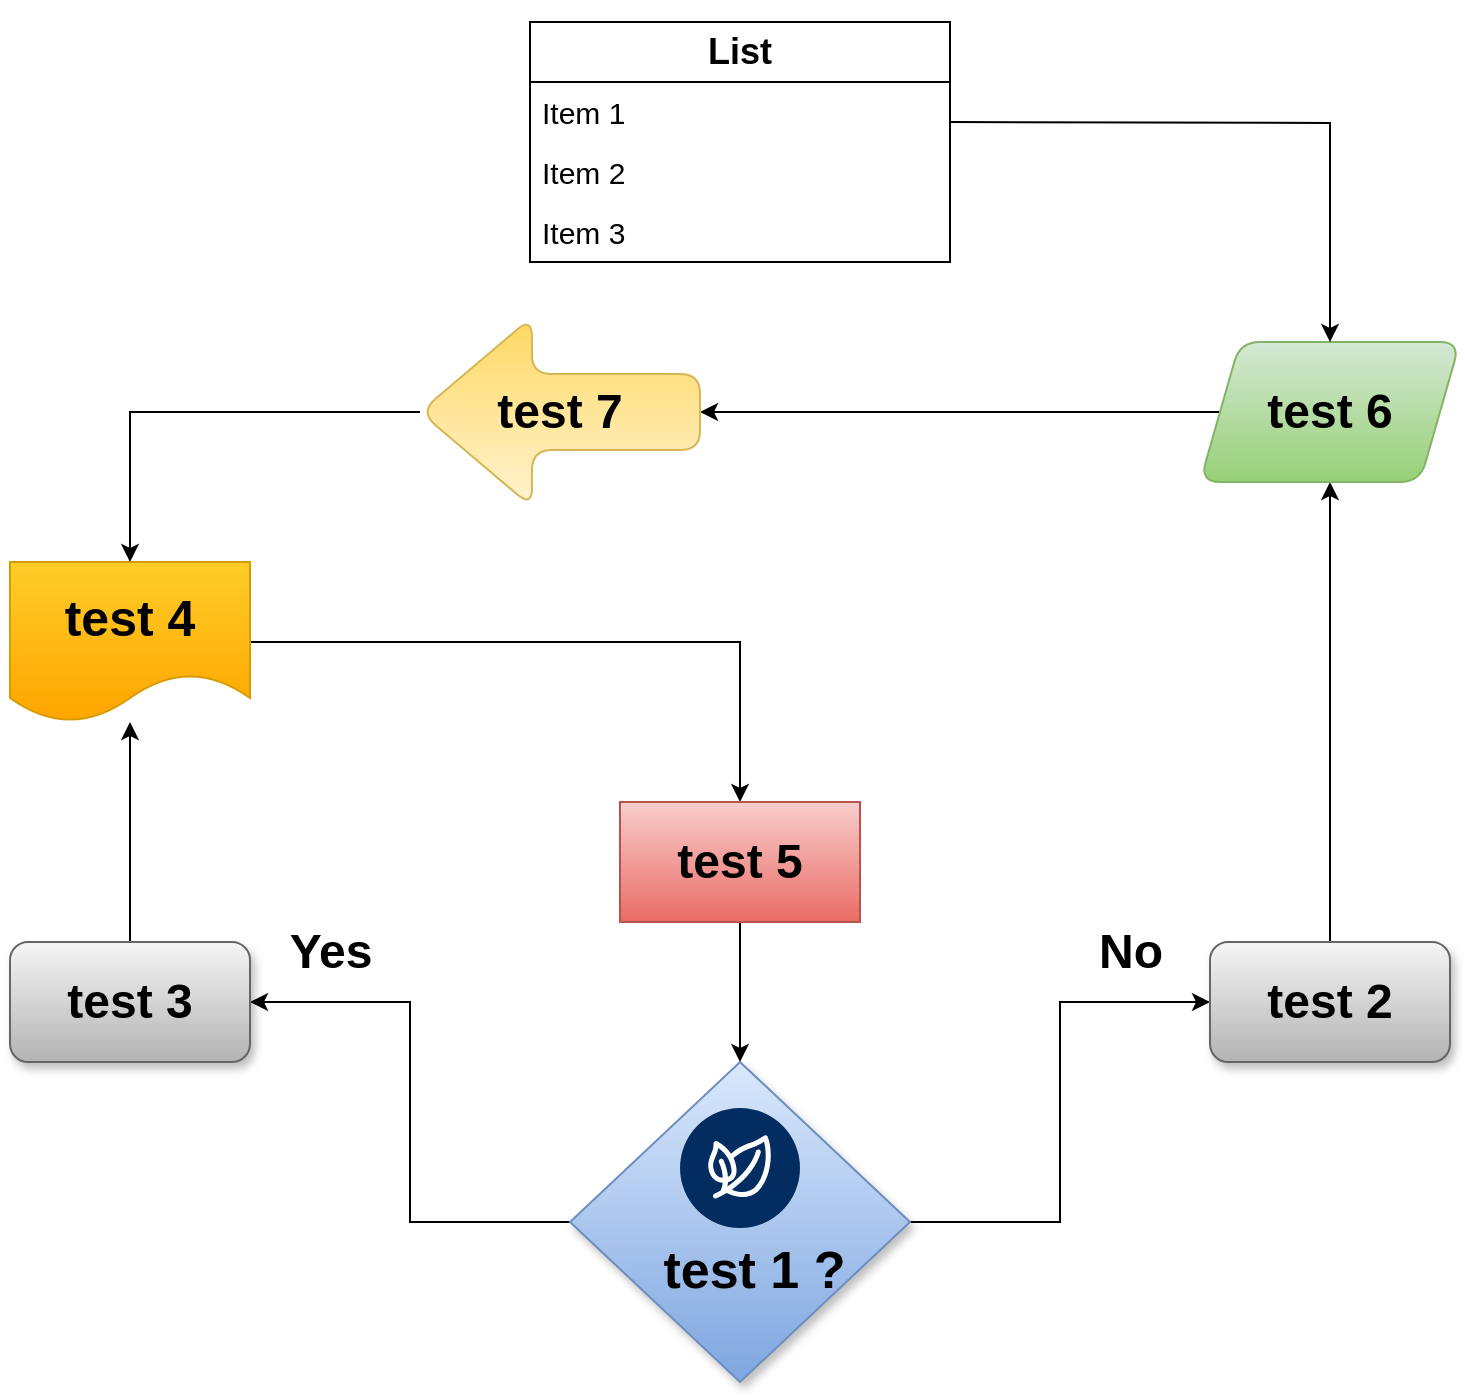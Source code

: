<mxfile version="24.7.16">
  <diagram name="Page-1" id="1PLIL5Y-MFdU3Cct5RWt">
    <mxGraphModel dx="1134" dy="671" grid="1" gridSize="10" guides="1" tooltips="1" connect="1" arrows="1" fold="1" page="1" pageScale="1" pageWidth="850" pageHeight="1100" background="none" math="0" shadow="0">
      <root>
        <mxCell id="0" />
        <mxCell id="1" parent="0" />
        <mxCell id="vlEwGTKbGPIHOf4OsBO5-5" value="" style="edgeStyle=orthogonalEdgeStyle;rounded=0;orthogonalLoop=1;jettySize=auto;html=1;labelBackgroundColor=none;fontColor=default;" edge="1" parent="1">
          <mxGeometry relative="1" as="geometry">
            <mxPoint x="660" y="340" as="sourcePoint" />
            <mxPoint x="660" y="340" as="targetPoint" />
          </mxGeometry>
        </mxCell>
        <mxCell id="vlEwGTKbGPIHOf4OsBO5-23" value="" style="edgeStyle=orthogonalEdgeStyle;rounded=0;orthogonalLoop=1;jettySize=auto;html=1;labelBackgroundColor=none;fontColor=default;" edge="1" parent="1" source="vlEwGTKbGPIHOf4OsBO5-21" target="vlEwGTKbGPIHOf4OsBO5-22">
          <mxGeometry relative="1" as="geometry" />
        </mxCell>
        <mxCell id="vlEwGTKbGPIHOf4OsBO5-25" value="" style="edgeStyle=orthogonalEdgeStyle;rounded=0;orthogonalLoop=1;jettySize=auto;html=1;labelBackgroundColor=none;fontColor=default;" edge="1" parent="1" source="vlEwGTKbGPIHOf4OsBO5-21" target="vlEwGTKbGPIHOf4OsBO5-24">
          <mxGeometry relative="1" as="geometry" />
        </mxCell>
        <mxCell id="vlEwGTKbGPIHOf4OsBO5-21" value="&lt;h1 style=&quot;&quot;&gt;&lt;font face=&quot;Helvetica&quot; style=&quot;font-size: 26px;&quot;&gt;&lt;br&gt;&lt;/font&gt;&lt;/h1&gt;&lt;h1 style=&quot;&quot;&gt;&lt;font face=&quot;Helvetica&quot; style=&quot;font-size: 26px;&quot;&gt;&amp;nbsp; test 1 ?&lt;/font&gt;&lt;/h1&gt;" style="rhombus;whiteSpace=wrap;html=1;labelBackgroundColor=none;fillColor=#dae8fc;strokeColor=#6c8ebf;gradientColor=#7ea6e0;shadow=1;" vertex="1" parent="1">
          <mxGeometry x="360" y="840" width="170" height="160" as="geometry" />
        </mxCell>
        <mxCell id="vlEwGTKbGPIHOf4OsBO5-37" value="" style="edgeStyle=orthogonalEdgeStyle;rounded=0;orthogonalLoop=1;jettySize=auto;html=1;" edge="1" parent="1" source="vlEwGTKbGPIHOf4OsBO5-22" target="vlEwGTKbGPIHOf4OsBO5-36">
          <mxGeometry relative="1" as="geometry" />
        </mxCell>
        <mxCell id="vlEwGTKbGPIHOf4OsBO5-22" value="&lt;h1&gt;test 2&lt;/h1&gt;" style="rounded=1;whiteSpace=wrap;html=1;labelBackgroundColor=none;fillColor=#f5f5f5;gradientColor=#b3b3b3;strokeColor=#666666;shadow=1;" vertex="1" parent="1">
          <mxGeometry x="680" y="780" width="120" height="60" as="geometry" />
        </mxCell>
        <mxCell id="vlEwGTKbGPIHOf4OsBO5-30" value="" style="edgeStyle=orthogonalEdgeStyle;rounded=0;orthogonalLoop=1;jettySize=auto;html=1;" edge="1" parent="1" source="vlEwGTKbGPIHOf4OsBO5-24" target="vlEwGTKbGPIHOf4OsBO5-29">
          <mxGeometry relative="1" as="geometry" />
        </mxCell>
        <mxCell id="vlEwGTKbGPIHOf4OsBO5-24" value="&lt;h1&gt;test 3&lt;/h1&gt;" style="rounded=1;whiteSpace=wrap;html=1;labelBackgroundColor=none;fillColor=#f5f5f5;gradientColor=#b3b3b3;strokeColor=#666666;shadow=1;" vertex="1" parent="1">
          <mxGeometry x="80" y="780" width="120" height="60" as="geometry" />
        </mxCell>
        <mxCell id="vlEwGTKbGPIHOf4OsBO5-27" value="&lt;h1&gt;Yes&lt;/h1&gt;" style="text;html=1;align=center;verticalAlign=middle;resizable=0;points=[];autosize=1;strokeColor=none;fillColor=none;" vertex="1" parent="1">
          <mxGeometry x="210" y="750" width="60" height="70" as="geometry" />
        </mxCell>
        <mxCell id="vlEwGTKbGPIHOf4OsBO5-28" value="&lt;h1&gt;No&lt;/h1&gt;" style="text;html=1;align=center;verticalAlign=middle;resizable=0;points=[];autosize=1;strokeColor=none;fillColor=none;" vertex="1" parent="1">
          <mxGeometry x="610" y="750" width="60" height="70" as="geometry" />
        </mxCell>
        <mxCell id="vlEwGTKbGPIHOf4OsBO5-31" style="edgeStyle=orthogonalEdgeStyle;rounded=0;orthogonalLoop=1;jettySize=auto;html=1;" edge="1" parent="1" source="vlEwGTKbGPIHOf4OsBO5-29" target="vlEwGTKbGPIHOf4OsBO5-32">
          <mxGeometry relative="1" as="geometry">
            <mxPoint x="290" y="630" as="targetPoint" />
          </mxGeometry>
        </mxCell>
        <mxCell id="vlEwGTKbGPIHOf4OsBO5-29" value="&lt;h1&gt;&lt;font style=&quot;font-size: 25px;&quot;&gt;test 4&lt;/font&gt;&lt;/h1&gt;" style="shape=document;whiteSpace=wrap;html=1;boundedLbl=1;rounded=1;labelBackgroundColor=none;fillColor=#ffcd28;gradientColor=#ffa500;strokeColor=#d79b00;" vertex="1" parent="1">
          <mxGeometry x="80" y="590" width="120" height="80" as="geometry" />
        </mxCell>
        <mxCell id="vlEwGTKbGPIHOf4OsBO5-34" value="" style="edgeStyle=orthogonalEdgeStyle;rounded=0;orthogonalLoop=1;jettySize=auto;html=1;" edge="1" parent="1" source="vlEwGTKbGPIHOf4OsBO5-32" target="vlEwGTKbGPIHOf4OsBO5-21">
          <mxGeometry relative="1" as="geometry" />
        </mxCell>
        <mxCell id="vlEwGTKbGPIHOf4OsBO5-32" value="&lt;h1&gt;test 5&lt;/h1&gt;" style="rounded=0;whiteSpace=wrap;html=1;fillColor=#f8cecc;gradientColor=#ea6b66;strokeColor=#b85450;" vertex="1" parent="1">
          <mxGeometry x="385" y="710" width="120" height="60" as="geometry" />
        </mxCell>
        <mxCell id="vlEwGTKbGPIHOf4OsBO5-39" value="" style="edgeStyle=orthogonalEdgeStyle;rounded=0;orthogonalLoop=1;jettySize=auto;html=1;" edge="1" parent="1" source="vlEwGTKbGPIHOf4OsBO5-36" target="vlEwGTKbGPIHOf4OsBO5-38">
          <mxGeometry relative="1" as="geometry" />
        </mxCell>
        <mxCell id="vlEwGTKbGPIHOf4OsBO5-36" value="&lt;h1&gt;test 6&lt;/h1&gt;" style="shape=parallelogram;perimeter=parallelogramPerimeter;whiteSpace=wrap;html=1;fixedSize=1;rounded=1;labelBackgroundColor=none;fillColor=#d5e8d4;gradientColor=#97d077;strokeColor=#82b366;" vertex="1" parent="1">
          <mxGeometry x="675" y="480" width="130" height="70" as="geometry" />
        </mxCell>
        <mxCell id="vlEwGTKbGPIHOf4OsBO5-40" style="edgeStyle=orthogonalEdgeStyle;rounded=0;orthogonalLoop=1;jettySize=auto;html=1;entryX=0.5;entryY=0;entryDx=0;entryDy=0;" edge="1" parent="1" source="vlEwGTKbGPIHOf4OsBO5-38" target="vlEwGTKbGPIHOf4OsBO5-29">
          <mxGeometry relative="1" as="geometry">
            <mxPoint x="230" y="515" as="targetPoint" />
          </mxGeometry>
        </mxCell>
        <mxCell id="vlEwGTKbGPIHOf4OsBO5-38" value="&lt;h1&gt;test 7&lt;/h1&gt;" style="shape=singleArrow;whiteSpace=wrap;html=1;arrowWidth=0.4;arrowSize=0.4;rounded=1;labelBackgroundColor=none;direction=west;fillColor=#fff2cc;gradientColor=#ffd966;strokeColor=#d6b656;" vertex="1" parent="1">
          <mxGeometry x="285" y="467.5" width="140" height="95" as="geometry" />
        </mxCell>
        <mxCell id="vlEwGTKbGPIHOf4OsBO5-50" style="edgeStyle=orthogonalEdgeStyle;rounded=0;orthogonalLoop=1;jettySize=auto;html=1;entryX=0.5;entryY=0;entryDx=0;entryDy=0;" edge="1" parent="1" target="vlEwGTKbGPIHOf4OsBO5-36">
          <mxGeometry relative="1" as="geometry">
            <mxPoint x="550" y="370.0" as="sourcePoint" />
          </mxGeometry>
        </mxCell>
        <mxCell id="vlEwGTKbGPIHOf4OsBO5-52" value="&lt;h2&gt;List&lt;/h2&gt;" style="swimlane;fontStyle=0;childLayout=stackLayout;horizontal=1;startSize=30;horizontalStack=0;resizeParent=1;resizeParentMax=0;resizeLast=0;collapsible=1;marginBottom=0;whiteSpace=wrap;html=1;" vertex="1" parent="1">
          <mxGeometry x="340" y="320" width="210" height="120" as="geometry" />
        </mxCell>
        <mxCell id="vlEwGTKbGPIHOf4OsBO5-53" value="&lt;font style=&quot;font-size: 15px;&quot;&gt;Item 1&lt;/font&gt;" style="text;strokeColor=none;fillColor=none;align=left;verticalAlign=middle;spacingLeft=4;spacingRight=4;overflow=hidden;points=[[0,0.5],[1,0.5]];portConstraint=eastwest;rotatable=0;whiteSpace=wrap;html=1;" vertex="1" parent="vlEwGTKbGPIHOf4OsBO5-52">
          <mxGeometry y="30" width="210" height="30" as="geometry" />
        </mxCell>
        <mxCell id="vlEwGTKbGPIHOf4OsBO5-54" value="&lt;font style=&quot;font-size: 15px;&quot;&gt;Item 2&lt;/font&gt;" style="text;strokeColor=none;fillColor=none;align=left;verticalAlign=middle;spacingLeft=4;spacingRight=4;overflow=hidden;points=[[0,0.5],[1,0.5]];portConstraint=eastwest;rotatable=0;whiteSpace=wrap;html=1;" vertex="1" parent="vlEwGTKbGPIHOf4OsBO5-52">
          <mxGeometry y="60" width="210" height="30" as="geometry" />
        </mxCell>
        <mxCell id="vlEwGTKbGPIHOf4OsBO5-55" value="&lt;font style=&quot;font-size: 15px;&quot;&gt;Item 3&lt;/font&gt;" style="text;strokeColor=none;fillColor=none;align=left;verticalAlign=middle;spacingLeft=4;spacingRight=4;overflow=hidden;points=[[0,0.5],[1,0.5]];portConstraint=eastwest;rotatable=0;whiteSpace=wrap;html=1;" vertex="1" parent="vlEwGTKbGPIHOf4OsBO5-52">
          <mxGeometry y="90" width="210" height="30" as="geometry" />
        </mxCell>
        <mxCell id="vlEwGTKbGPIHOf4OsBO5-56" value="" style="verticalLabelPosition=bottom;aspect=fixed;html=1;shape=mxgraph.salesforce.sustainability2;" vertex="1" parent="1">
          <mxGeometry x="415" y="863" width="60" height="60" as="geometry" />
        </mxCell>
      </root>
    </mxGraphModel>
  </diagram>
</mxfile>
